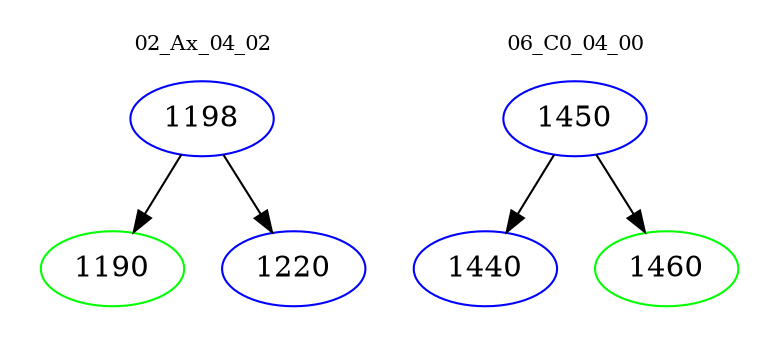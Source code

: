 digraph{
subgraph cluster_0 {
color = white
label = "02_Ax_04_02";
fontsize=10;
T0_1198 [label="1198", color="blue"]
T0_1198 -> T0_1190 [color="black"]
T0_1190 [label="1190", color="green"]
T0_1198 -> T0_1220 [color="black"]
T0_1220 [label="1220", color="blue"]
}
subgraph cluster_1 {
color = white
label = "06_C0_04_00";
fontsize=10;
T1_1450 [label="1450", color="blue"]
T1_1450 -> T1_1440 [color="black"]
T1_1440 [label="1440", color="blue"]
T1_1450 -> T1_1460 [color="black"]
T1_1460 [label="1460", color="green"]
}
}
